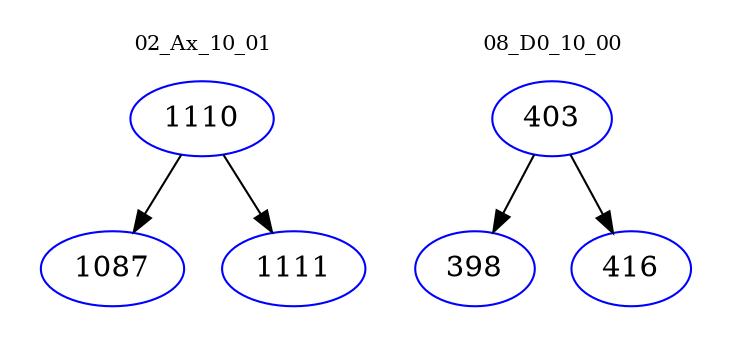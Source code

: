digraph{
subgraph cluster_0 {
color = white
label = "02_Ax_10_01";
fontsize=10;
T0_1110 [label="1110", color="blue"]
T0_1110 -> T0_1087 [color="black"]
T0_1087 [label="1087", color="blue"]
T0_1110 -> T0_1111 [color="black"]
T0_1111 [label="1111", color="blue"]
}
subgraph cluster_1 {
color = white
label = "08_D0_10_00";
fontsize=10;
T1_403 [label="403", color="blue"]
T1_403 -> T1_398 [color="black"]
T1_398 [label="398", color="blue"]
T1_403 -> T1_416 [color="black"]
T1_416 [label="416", color="blue"]
}
}
